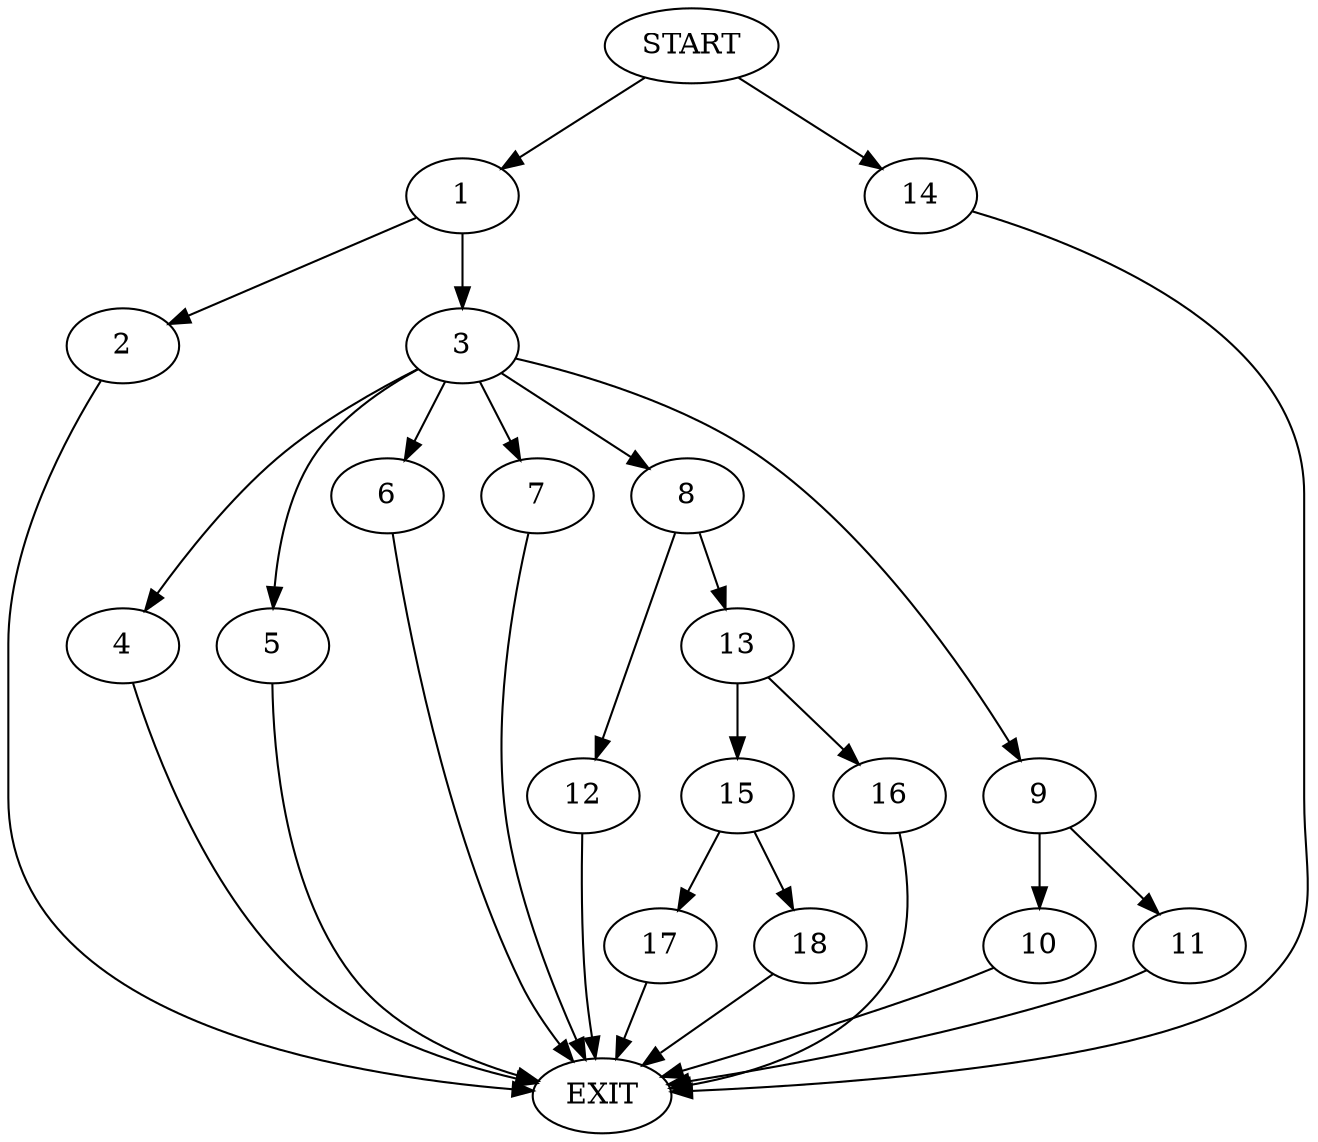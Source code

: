 digraph {
0 [label="START"]
19 [label="EXIT"]
0 -> 1
1 -> 2
1 -> 3
2 -> 19
3 -> 4
3 -> 5
3 -> 6
3 -> 7
3 -> 8
3 -> 9
9 -> 10
9 -> 11
8 -> 12
8 -> 13
5 -> 19
6 -> 19
4 -> 19
7 -> 19
0 -> 14
14 -> 19
12 -> 19
13 -> 15
13 -> 16
16 -> 19
15 -> 17
15 -> 18
17 -> 19
18 -> 19
10 -> 19
11 -> 19
}
